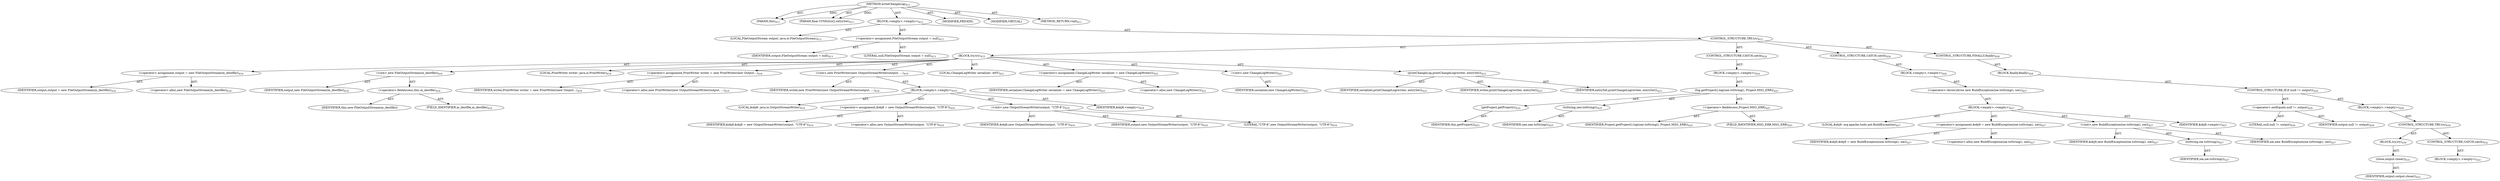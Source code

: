digraph "writeChangeLog" {  
"111669149709" [label = <(METHOD,writeChangeLog)<SUB>411</SUB>> ]
"115964116995" [label = <(PARAM,this)<SUB>411</SUB>> ]
"115964117018" [label = <(PARAM,final CVSEntry[] entrySet)<SUB>411</SUB>> ]
"25769803820" [label = <(BLOCK,&lt;empty&gt;,&lt;empty&gt;)<SUB>412</SUB>> ]
"94489280550" [label = <(LOCAL,FileOutputStream output: java.io.FileOutputStream)<SUB>413</SUB>> ]
"30064771287" [label = <(&lt;operator&gt;.assignment,FileOutputStream output = null)<SUB>413</SUB>> ]
"68719476923" [label = <(IDENTIFIER,output,FileOutputStream output = null)<SUB>413</SUB>> ]
"90194313240" [label = <(LITERAL,null,FileOutputStream output = null)<SUB>413</SUB>> ]
"47244640281" [label = <(CONTROL_STRUCTURE,TRY,try)<SUB>415</SUB>> ]
"25769803821" [label = <(BLOCK,try,try)<SUB>415</SUB>> ]
"30064771288" [label = <(&lt;operator&gt;.assignment,output = new FileOutputStream(m_destfile))<SUB>416</SUB>> ]
"68719476924" [label = <(IDENTIFIER,output,output = new FileOutputStream(m_destfile))<SUB>416</SUB>> ]
"30064771289" [label = <(&lt;operator&gt;.alloc,new FileOutputStream(m_destfile))<SUB>416</SUB>> ]
"30064771290" [label = <(&lt;init&gt;,new FileOutputStream(m_destfile))<SUB>416</SUB>> ]
"68719476925" [label = <(IDENTIFIER,output,new FileOutputStream(m_destfile))<SUB>416</SUB>> ]
"30064771291" [label = <(&lt;operator&gt;.fieldAccess,this.m_destfile)<SUB>416</SUB>> ]
"68719476926" [label = <(IDENTIFIER,this,new FileOutputStream(m_destfile))> ]
"55834574882" [label = <(FIELD_IDENTIFIER,m_destfile,m_destfile)<SUB>416</SUB>> ]
"94489280551" [label = <(LOCAL,PrintWriter writer: java.io.PrintWriter)<SUB>418</SUB>> ]
"30064771292" [label = <(&lt;operator&gt;.assignment,PrintWriter writer = new PrintWriter(new Output...)<SUB>418</SUB>> ]
"68719476927" [label = <(IDENTIFIER,writer,PrintWriter writer = new PrintWriter(new Output...)<SUB>418</SUB>> ]
"30064771293" [label = <(&lt;operator&gt;.alloc,new PrintWriter(new OutputStreamWriter(output, ...)<SUB>419</SUB>> ]
"30064771294" [label = <(&lt;init&gt;,new PrintWriter(new OutputStreamWriter(output, ...)<SUB>419</SUB>> ]
"68719476928" [label = <(IDENTIFIER,writer,new PrintWriter(new OutputStreamWriter(output, ...)<SUB>418</SUB>> ]
"25769803822" [label = <(BLOCK,&lt;empty&gt;,&lt;empty&gt;)<SUB>419</SUB>> ]
"94489280552" [label = <(LOCAL,$obj8: java.io.OutputStreamWriter)<SUB>419</SUB>> ]
"30064771295" [label = <(&lt;operator&gt;.assignment,$obj8 = new OutputStreamWriter(output, &quot;UTF-8&quot;))<SUB>419</SUB>> ]
"68719476929" [label = <(IDENTIFIER,$obj8,$obj8 = new OutputStreamWriter(output, &quot;UTF-8&quot;))<SUB>419</SUB>> ]
"30064771296" [label = <(&lt;operator&gt;.alloc,new OutputStreamWriter(output, &quot;UTF-8&quot;))<SUB>419</SUB>> ]
"30064771297" [label = <(&lt;init&gt;,new OutputStreamWriter(output, &quot;UTF-8&quot;))<SUB>419</SUB>> ]
"68719476930" [label = <(IDENTIFIER,$obj8,new OutputStreamWriter(output, &quot;UTF-8&quot;))<SUB>419</SUB>> ]
"68719476931" [label = <(IDENTIFIER,output,new OutputStreamWriter(output, &quot;UTF-8&quot;))<SUB>419</SUB>> ]
"90194313241" [label = <(LITERAL,&quot;UTF-8&quot;,new OutputStreamWriter(output, &quot;UTF-8&quot;))<SUB>419</SUB>> ]
"68719476932" [label = <(IDENTIFIER,$obj8,&lt;empty&gt;)<SUB>419</SUB>> ]
"94489280553" [label = <(LOCAL,ChangeLogWriter serializer: ANY)<SUB>421</SUB>> ]
"30064771298" [label = <(&lt;operator&gt;.assignment,ChangeLogWriter serializer = new ChangeLogWriter())<SUB>421</SUB>> ]
"68719476933" [label = <(IDENTIFIER,serializer,ChangeLogWriter serializer = new ChangeLogWriter())<SUB>421</SUB>> ]
"30064771299" [label = <(&lt;operator&gt;.alloc,new ChangeLogWriter())<SUB>421</SUB>> ]
"30064771300" [label = <(&lt;init&gt;,new ChangeLogWriter())<SUB>421</SUB>> ]
"68719476934" [label = <(IDENTIFIER,serializer,new ChangeLogWriter())<SUB>421</SUB>> ]
"30064771301" [label = <(printChangeLog,printChangeLog(writer, entrySet))<SUB>423</SUB>> ]
"68719476935" [label = <(IDENTIFIER,serializer,printChangeLog(writer, entrySet))<SUB>423</SUB>> ]
"68719476936" [label = <(IDENTIFIER,writer,printChangeLog(writer, entrySet))<SUB>423</SUB>> ]
"68719476937" [label = <(IDENTIFIER,entrySet,printChangeLog(writer, entrySet))<SUB>423</SUB>> ]
"47244640282" [label = <(CONTROL_STRUCTURE,CATCH,catch)<SUB>424</SUB>> ]
"25769803823" [label = <(BLOCK,&lt;empty&gt;,&lt;empty&gt;)<SUB>424</SUB>> ]
"30064771302" [label = <(log,getProject().log(uee.toString(), Project.MSG_ERR))<SUB>425</SUB>> ]
"30064771303" [label = <(getProject,getProject())<SUB>425</SUB>> ]
"68719476747" [label = <(IDENTIFIER,this,getProject())<SUB>425</SUB>> ]
"30064771304" [label = <(toString,uee.toString())<SUB>425</SUB>> ]
"68719476938" [label = <(IDENTIFIER,uee,uee.toString())<SUB>425</SUB>> ]
"30064771305" [label = <(&lt;operator&gt;.fieldAccess,Project.MSG_ERR)<SUB>425</SUB>> ]
"68719476939" [label = <(IDENTIFIER,Project,getProject().log(uee.toString(), Project.MSG_ERR))<SUB>425</SUB>> ]
"55834574883" [label = <(FIELD_IDENTIFIER,MSG_ERR,MSG_ERR)<SUB>425</SUB>> ]
"47244640283" [label = <(CONTROL_STRUCTURE,CATCH,catch)<SUB>426</SUB>> ]
"25769803824" [label = <(BLOCK,&lt;empty&gt;,&lt;empty&gt;)<SUB>426</SUB>> ]
"30064771306" [label = <(&lt;operator&gt;.throw,throw new BuildException(ioe.toString(), ioe);)<SUB>427</SUB>> ]
"25769803825" [label = <(BLOCK,&lt;empty&gt;,&lt;empty&gt;)<SUB>427</SUB>> ]
"94489280554" [label = <(LOCAL,$obj9: org.apache.tools.ant.BuildException)<SUB>427</SUB>> ]
"30064771307" [label = <(&lt;operator&gt;.assignment,$obj9 = new BuildException(ioe.toString(), ioe))<SUB>427</SUB>> ]
"68719476940" [label = <(IDENTIFIER,$obj9,$obj9 = new BuildException(ioe.toString(), ioe))<SUB>427</SUB>> ]
"30064771308" [label = <(&lt;operator&gt;.alloc,new BuildException(ioe.toString(), ioe))<SUB>427</SUB>> ]
"30064771309" [label = <(&lt;init&gt;,new BuildException(ioe.toString(), ioe))<SUB>427</SUB>> ]
"68719476941" [label = <(IDENTIFIER,$obj9,new BuildException(ioe.toString(), ioe))<SUB>427</SUB>> ]
"30064771310" [label = <(toString,ioe.toString())<SUB>427</SUB>> ]
"68719476942" [label = <(IDENTIFIER,ioe,ioe.toString())<SUB>427</SUB>> ]
"68719476943" [label = <(IDENTIFIER,ioe,new BuildException(ioe.toString(), ioe))<SUB>427</SUB>> ]
"68719476944" [label = <(IDENTIFIER,$obj9,&lt;empty&gt;)<SUB>427</SUB>> ]
"47244640284" [label = <(CONTROL_STRUCTURE,FINALLY,finally)<SUB>428</SUB>> ]
"25769803826" [label = <(BLOCK,finally,finally)<SUB>428</SUB>> ]
"47244640285" [label = <(CONTROL_STRUCTURE,IF,if (null != output))<SUB>429</SUB>> ]
"30064771311" [label = <(&lt;operator&gt;.notEquals,null != output)<SUB>429</SUB>> ]
"90194313242" [label = <(LITERAL,null,null != output)<SUB>429</SUB>> ]
"68719476945" [label = <(IDENTIFIER,output,null != output)<SUB>429</SUB>> ]
"25769803827" [label = <(BLOCK,&lt;empty&gt;,&lt;empty&gt;)<SUB>429</SUB>> ]
"47244640286" [label = <(CONTROL_STRUCTURE,TRY,try)<SUB>430</SUB>> ]
"25769803828" [label = <(BLOCK,try,try)<SUB>430</SUB>> ]
"30064771312" [label = <(close,output.close())<SUB>431</SUB>> ]
"68719476946" [label = <(IDENTIFIER,output,output.close())<SUB>431</SUB>> ]
"47244640287" [label = <(CONTROL_STRUCTURE,CATCH,catch)<SUB>432</SUB>> ]
"25769803829" [label = <(BLOCK,&lt;empty&gt;,&lt;empty&gt;)<SUB>432</SUB>> ]
"133143986209" [label = <(MODIFIER,PRIVATE)> ]
"133143986210" [label = <(MODIFIER,VIRTUAL)> ]
"128849018893" [label = <(METHOD_RETURN,void)<SUB>411</SUB>> ]
  "111669149709" -> "115964116995"  [ label = "AST: "] 
  "111669149709" -> "115964117018"  [ label = "AST: "] 
  "111669149709" -> "25769803820"  [ label = "AST: "] 
  "111669149709" -> "133143986209"  [ label = "AST: "] 
  "111669149709" -> "133143986210"  [ label = "AST: "] 
  "111669149709" -> "128849018893"  [ label = "AST: "] 
  "25769803820" -> "94489280550"  [ label = "AST: "] 
  "25769803820" -> "30064771287"  [ label = "AST: "] 
  "25769803820" -> "47244640281"  [ label = "AST: "] 
  "30064771287" -> "68719476923"  [ label = "AST: "] 
  "30064771287" -> "90194313240"  [ label = "AST: "] 
  "47244640281" -> "25769803821"  [ label = "AST: "] 
  "47244640281" -> "47244640282"  [ label = "AST: "] 
  "47244640281" -> "47244640283"  [ label = "AST: "] 
  "47244640281" -> "47244640284"  [ label = "AST: "] 
  "25769803821" -> "30064771288"  [ label = "AST: "] 
  "25769803821" -> "30064771290"  [ label = "AST: "] 
  "25769803821" -> "94489280551"  [ label = "AST: "] 
  "25769803821" -> "30064771292"  [ label = "AST: "] 
  "25769803821" -> "30064771294"  [ label = "AST: "] 
  "25769803821" -> "94489280553"  [ label = "AST: "] 
  "25769803821" -> "30064771298"  [ label = "AST: "] 
  "25769803821" -> "30064771300"  [ label = "AST: "] 
  "25769803821" -> "30064771301"  [ label = "AST: "] 
  "30064771288" -> "68719476924"  [ label = "AST: "] 
  "30064771288" -> "30064771289"  [ label = "AST: "] 
  "30064771290" -> "68719476925"  [ label = "AST: "] 
  "30064771290" -> "30064771291"  [ label = "AST: "] 
  "30064771291" -> "68719476926"  [ label = "AST: "] 
  "30064771291" -> "55834574882"  [ label = "AST: "] 
  "30064771292" -> "68719476927"  [ label = "AST: "] 
  "30064771292" -> "30064771293"  [ label = "AST: "] 
  "30064771294" -> "68719476928"  [ label = "AST: "] 
  "30064771294" -> "25769803822"  [ label = "AST: "] 
  "25769803822" -> "94489280552"  [ label = "AST: "] 
  "25769803822" -> "30064771295"  [ label = "AST: "] 
  "25769803822" -> "30064771297"  [ label = "AST: "] 
  "25769803822" -> "68719476932"  [ label = "AST: "] 
  "30064771295" -> "68719476929"  [ label = "AST: "] 
  "30064771295" -> "30064771296"  [ label = "AST: "] 
  "30064771297" -> "68719476930"  [ label = "AST: "] 
  "30064771297" -> "68719476931"  [ label = "AST: "] 
  "30064771297" -> "90194313241"  [ label = "AST: "] 
  "30064771298" -> "68719476933"  [ label = "AST: "] 
  "30064771298" -> "30064771299"  [ label = "AST: "] 
  "30064771300" -> "68719476934"  [ label = "AST: "] 
  "30064771301" -> "68719476935"  [ label = "AST: "] 
  "30064771301" -> "68719476936"  [ label = "AST: "] 
  "30064771301" -> "68719476937"  [ label = "AST: "] 
  "47244640282" -> "25769803823"  [ label = "AST: "] 
  "25769803823" -> "30064771302"  [ label = "AST: "] 
  "30064771302" -> "30064771303"  [ label = "AST: "] 
  "30064771302" -> "30064771304"  [ label = "AST: "] 
  "30064771302" -> "30064771305"  [ label = "AST: "] 
  "30064771303" -> "68719476747"  [ label = "AST: "] 
  "30064771304" -> "68719476938"  [ label = "AST: "] 
  "30064771305" -> "68719476939"  [ label = "AST: "] 
  "30064771305" -> "55834574883"  [ label = "AST: "] 
  "47244640283" -> "25769803824"  [ label = "AST: "] 
  "25769803824" -> "30064771306"  [ label = "AST: "] 
  "30064771306" -> "25769803825"  [ label = "AST: "] 
  "25769803825" -> "94489280554"  [ label = "AST: "] 
  "25769803825" -> "30064771307"  [ label = "AST: "] 
  "25769803825" -> "30064771309"  [ label = "AST: "] 
  "25769803825" -> "68719476944"  [ label = "AST: "] 
  "30064771307" -> "68719476940"  [ label = "AST: "] 
  "30064771307" -> "30064771308"  [ label = "AST: "] 
  "30064771309" -> "68719476941"  [ label = "AST: "] 
  "30064771309" -> "30064771310"  [ label = "AST: "] 
  "30064771309" -> "68719476943"  [ label = "AST: "] 
  "30064771310" -> "68719476942"  [ label = "AST: "] 
  "47244640284" -> "25769803826"  [ label = "AST: "] 
  "25769803826" -> "47244640285"  [ label = "AST: "] 
  "47244640285" -> "30064771311"  [ label = "AST: "] 
  "47244640285" -> "25769803827"  [ label = "AST: "] 
  "30064771311" -> "90194313242"  [ label = "AST: "] 
  "30064771311" -> "68719476945"  [ label = "AST: "] 
  "25769803827" -> "47244640286"  [ label = "AST: "] 
  "47244640286" -> "25769803828"  [ label = "AST: "] 
  "47244640286" -> "47244640287"  [ label = "AST: "] 
  "25769803828" -> "30064771312"  [ label = "AST: "] 
  "30064771312" -> "68719476946"  [ label = "AST: "] 
  "47244640287" -> "25769803829"  [ label = "AST: "] 
  "111669149709" -> "115964116995"  [ label = "DDG: "] 
  "111669149709" -> "115964117018"  [ label = "DDG: "] 
}
